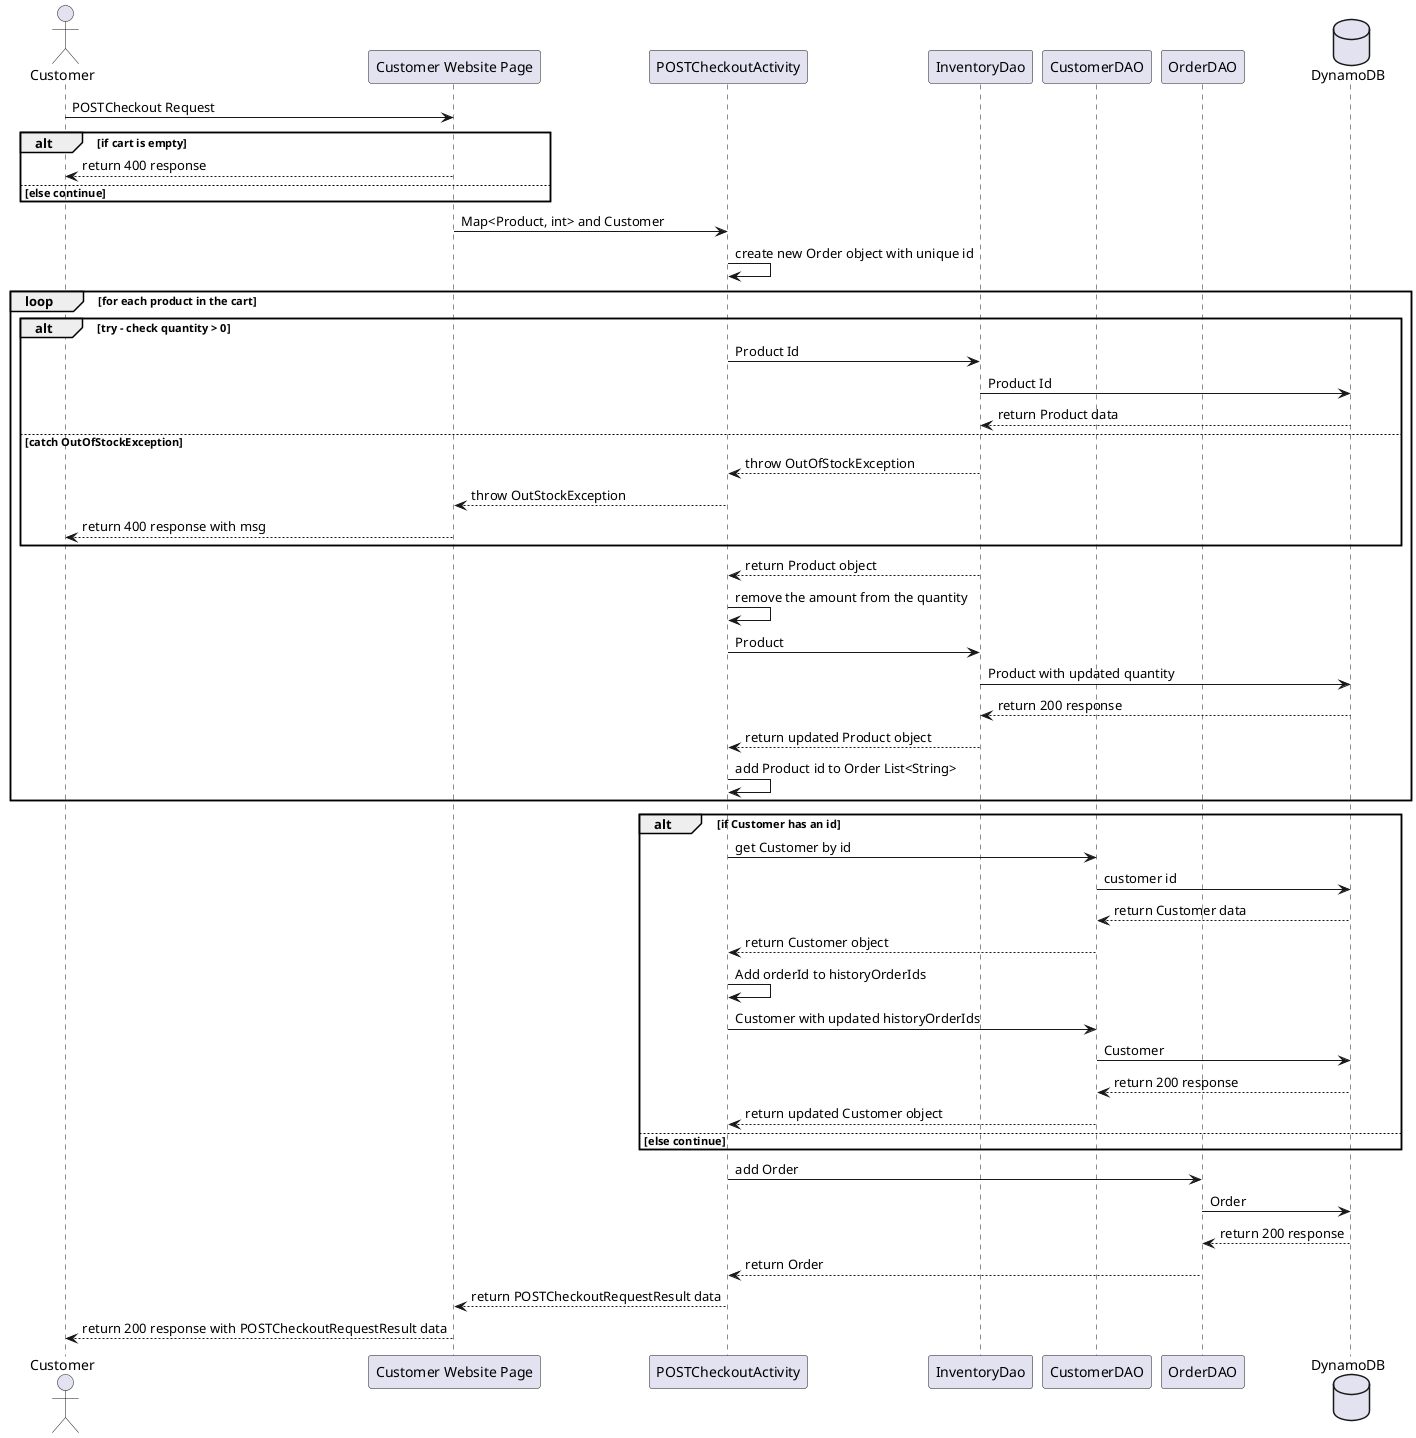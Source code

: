 @startuml
'https://plantuml.com/sequence-diagram

actor "Customer" as client
participant "Customer Website Page" as apiGateway
participant "POSTCheckoutActivity" as postCheckoutActivity
participant "InventoryDao" as inventoryDao
participant "CustomerDAO" as customerDao
participant "OrderDAO" as orderDao
database "DynamoDB" as dynamoDB

client -> apiGateway : POSTCheckout Request
alt if cart is empty
apiGateway --> client : return 400 response
else else continue
end
apiGateway -> postCheckoutActivity : Map<Product, int> and Customer
postCheckoutActivity -> postCheckoutActivity : create new Order object with unique id
loop for each product in the cart
alt try - check quantity > 0
postCheckoutActivity -> inventoryDao : Product Id
inventoryDao -> dynamoDB : Product Id
dynamoDB --> inventoryDao : return Product data
else catch OutOfStockException
inventoryDao --> postCheckoutActivity : throw OutOfStockException
postCheckoutActivity --> apiGateway : throw OutStockException
apiGateway --> client : return 400 response with msg
end
inventoryDao --> postCheckoutActivity : return Product object
postCheckoutActivity -> postCheckoutActivity : remove the amount from the quantity
postCheckoutActivity -> inventoryDao : Product
inventoryDao -> dynamoDB : Product with updated quantity
dynamoDB --> inventoryDao : return 200 response
inventoryDao --> postCheckoutActivity : return updated Product object
postCheckoutActivity -> postCheckoutActivity : add Product id to Order List<String>
end
alt if Customer has an id
postCheckoutActivity -> customerDao : get Customer by id
customerDao -> dynamoDB : customer id
dynamoDB --> customerDao : return Customer data
customerDao --> postCheckoutActivity : return Customer object
postCheckoutActivity -> postCheckoutActivity : Add orderId to historyOrderIds
postCheckoutActivity -> customerDao : Customer with updated historyOrderIds
customerDao -> dynamoDB : Customer
dynamoDB --> customerDao : return 200 response
customerDao --> postCheckoutActivity : return updated Customer object

else else continue
end
postCheckoutActivity -> orderDao : add Order
orderDao -> dynamoDB : Order
dynamoDB --> orderDao : return 200 response
orderDao --> postCheckoutActivity : return Order
postCheckoutActivity --> apiGateway : return POSTCheckoutRequestResult data
apiGateway --> client : return 200 response with POSTCheckoutRequestResult data

@enduml